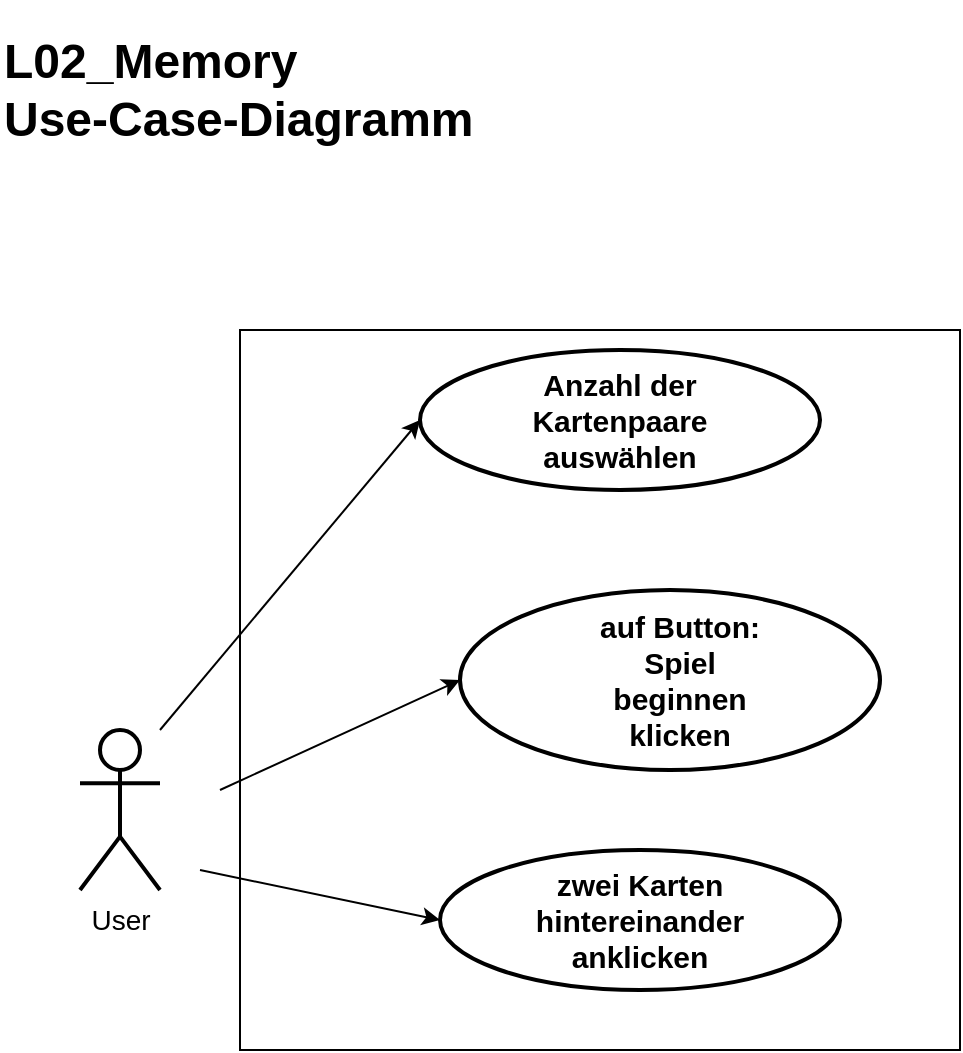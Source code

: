 <mxfile version="14.6.13" type="device"><diagram id="rlzyDCBGB9VtKu5xZg7x" name="Seite-1"><mxGraphModel dx="870" dy="647" grid="1" gridSize="10" guides="1" tooltips="1" connect="1" arrows="1" fold="1" page="1" pageScale="1" pageWidth="2336" pageHeight="1654" math="0" shadow="0"><root><mxCell id="0"/><mxCell id="1" parent="0"/><mxCell id="sS-lSgFz4WIOiACOA7tC-1" value="" style="whiteSpace=wrap;html=1;" parent="1" vertex="1"><mxGeometry x="160" y="200" width="360" height="360" as="geometry"/></mxCell><mxCell id="sS-lSgFz4WIOiACOA7tC-2" value="&lt;h1&gt;L02_Memory&lt;br&gt;Use-Case-Diagramm&lt;/h1&gt;" style="text;html=1;strokeColor=none;fillColor=none;align=left;verticalAlign=middle;whiteSpace=wrap;rounded=0;" parent="1" vertex="1"><mxGeometry x="40" y="40" width="280" height="80" as="geometry"/></mxCell><mxCell id="sS-lSgFz4WIOiACOA7tC-3" value="&lt;font style=&quot;font-size: 14px&quot;&gt;User&lt;/font&gt;" style="shape=umlActor;verticalLabelPosition=bottom;verticalAlign=top;html=1;outlineConnect=0;strokeWidth=2;" parent="1" vertex="1"><mxGeometry x="80" y="400" width="40" height="80" as="geometry"/></mxCell><mxCell id="sS-lSgFz4WIOiACOA7tC-5" value="" style="ellipse;whiteSpace=wrap;html=1;strokeWidth=2;fillColor=#ffffff;" parent="1" vertex="1"><mxGeometry x="250" y="210" width="200" height="70" as="geometry"/></mxCell><mxCell id="sS-lSgFz4WIOiACOA7tC-6" value="&lt;font style=&quot;font-size: 15px&quot;&gt;&lt;b&gt;Anzahl der Kartenpaare auswählen&lt;/b&gt;&lt;/font&gt;" style="text;html=1;strokeColor=none;fillColor=none;align=center;verticalAlign=middle;whiteSpace=wrap;rounded=0;" parent="1" vertex="1"><mxGeometry x="300" y="222.5" width="100" height="45" as="geometry"/></mxCell><mxCell id="sS-lSgFz4WIOiACOA7tC-7" value="" style="ellipse;whiteSpace=wrap;html=1;strokeWidth=2;fillColor=#ffffff;" parent="1" vertex="1"><mxGeometry x="260" y="460" width="200" height="70" as="geometry"/></mxCell><mxCell id="sS-lSgFz4WIOiACOA7tC-8" value="&lt;font style=&quot;font-size: 15px&quot;&gt;&lt;b&gt;zwei Karten hintereinander anklicken&lt;/b&gt;&lt;/font&gt;" style="text;html=1;strokeColor=none;fillColor=none;align=center;verticalAlign=middle;whiteSpace=wrap;rounded=0;" parent="1" vertex="1"><mxGeometry x="310" y="472.5" width="100" height="45" as="geometry"/></mxCell><mxCell id="sS-lSgFz4WIOiACOA7tC-13" value="" style="endArrow=classic;html=1;entryX=0;entryY=0.5;entryDx=0;entryDy=0;" parent="1" target="sS-lSgFz4WIOiACOA7tC-5" edge="1"><mxGeometry width="50" height="50" relative="1" as="geometry"><mxPoint x="120" y="400" as="sourcePoint"/><mxPoint x="170" y="350" as="targetPoint"/></mxGeometry></mxCell><mxCell id="sS-lSgFz4WIOiACOA7tC-19" value="" style="endArrow=classic;html=1;entryX=0;entryY=0.5;entryDx=0;entryDy=0;" parent="1" target="sS-lSgFz4WIOiACOA7tC-7" edge="1"><mxGeometry width="50" height="50" relative="1" as="geometry"><mxPoint x="140" y="470" as="sourcePoint"/><mxPoint x="260" y="610" as="targetPoint"/></mxGeometry></mxCell><mxCell id="sS-lSgFz4WIOiACOA7tC-27" value="" style="ellipse;whiteSpace=wrap;html=1;strokeWidth=2;fillColor=#ffffff;" parent="1" vertex="1"><mxGeometry x="270" y="330" width="210" height="90" as="geometry"/></mxCell><mxCell id="sS-lSgFz4WIOiACOA7tC-28" value="&lt;span style=&quot;font-size: 15px&quot;&gt;&lt;b&gt;auf Button: Spiel beginnen klicken&lt;/b&gt;&lt;/span&gt;" style="text;html=1;strokeColor=none;fillColor=none;align=center;verticalAlign=middle;whiteSpace=wrap;rounded=0;" parent="1" vertex="1"><mxGeometry x="330" y="352.5" width="100" height="45" as="geometry"/></mxCell><mxCell id="sS-lSgFz4WIOiACOA7tC-36" value="" style="endArrow=classic;html=1;entryX=0;entryY=0.5;entryDx=0;entryDy=0;" parent="1" target="sS-lSgFz4WIOiACOA7tC-27" edge="1"><mxGeometry width="50" height="50" relative="1" as="geometry"><mxPoint x="150" y="430" as="sourcePoint"/><mxPoint x="480" y="670" as="targetPoint"/></mxGeometry></mxCell></root></mxGraphModel></diagram></mxfile>